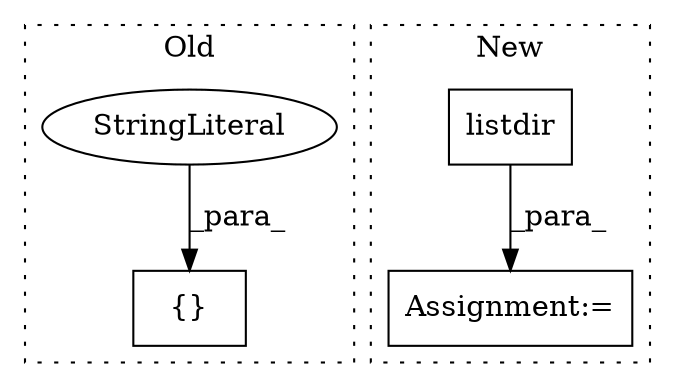 digraph G {
subgraph cluster0 {
1 [label="{}" a="4" s="112,188" l="1,1" shape="box"];
4 [label="StringLiteral" a="45" s="134" l="13" shape="ellipse"];
label = "Old";
style="dotted";
}
subgraph cluster1 {
2 [label="listdir" a="32" s="295,354" l="8,1" shape="box"];
3 [label="Assignment:=" a="7" s="231,355" l="53,2" shape="box"];
label = "New";
style="dotted";
}
2 -> 3 [label="_para_"];
4 -> 1 [label="_para_"];
}